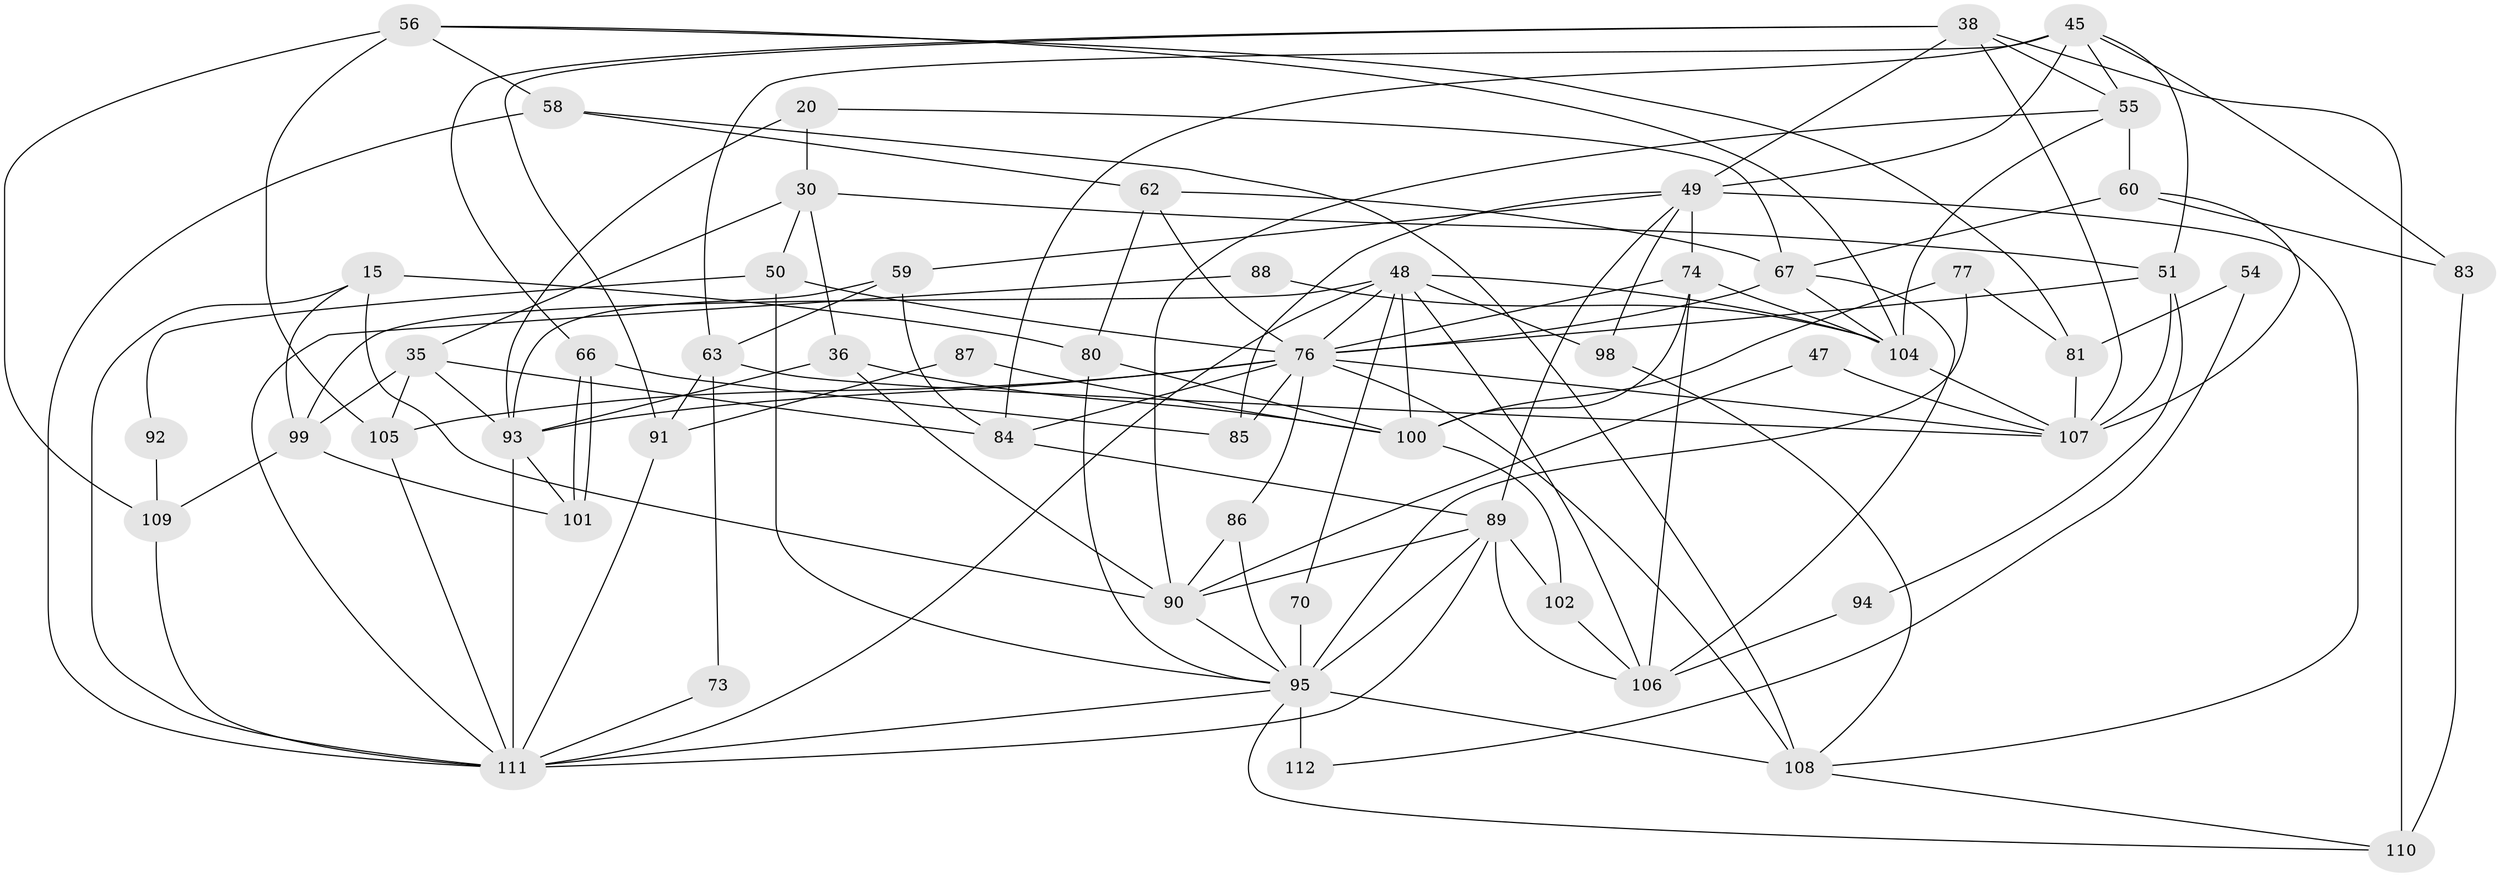 // original degree distribution, {4: 0.1875, 3: 0.33035714285714285, 6: 0.11607142857142858, 2: 0.11607142857142858, 5: 0.21428571428571427, 7: 0.026785714285714284, 8: 0.008928571428571428}
// Generated by graph-tools (version 1.1) at 2025/52/03/09/25 04:52:08]
// undirected, 56 vertices, 134 edges
graph export_dot {
graph [start="1"]
  node [color=gray90,style=filled];
  15;
  20;
  30;
  35 [super="+16"];
  36 [super="+19"];
  38 [super="+11"];
  45;
  47;
  48 [super="+4+1+46"];
  49 [super="+3+8"];
  50;
  51;
  54;
  55 [super="+22"];
  56;
  58 [super="+29"];
  59 [super="+10"];
  60;
  62 [super="+39"];
  63 [super="+43"];
  66;
  67 [super="+23+57"];
  70;
  73;
  74 [super="+6"];
  76 [super="+5+12+14+13+64"];
  77 [super="+37"];
  80 [super="+71"];
  81;
  83;
  84;
  85;
  86;
  87;
  88;
  89 [super="+26"];
  90 [super="+61"];
  91;
  92;
  93 [super="+28+44+32"];
  94;
  95 [super="+53+69"];
  98 [super="+41"];
  99 [super="+96"];
  100 [super="+24+72"];
  101;
  102;
  104 [super="+17+82"];
  105 [super="+68"];
  106 [super="+103+79"];
  107 [super="+75+78"];
  108 [super="+97"];
  109;
  110;
  111 [super="+65+52"];
  112;
  15 -- 80;
  15 -- 111;
  15 -- 99;
  15 -- 90;
  20 -- 30;
  20 -- 93;
  20 -- 67;
  30 -- 50;
  30 -- 51;
  30 -- 36;
  30 -- 35;
  35 -- 84;
  35 -- 93;
  35 -- 99;
  35 -- 105;
  36 -- 90;
  36 -- 93;
  36 -- 100;
  38 -- 110 [weight=2];
  38 -- 55;
  38 -- 66;
  38 -- 91;
  38 -- 49 [weight=2];
  38 -- 107;
  45 -- 83;
  45 -- 84;
  45 -- 51;
  45 -- 55;
  45 -- 63;
  45 -- 49;
  47 -- 107;
  47 -- 90;
  48 -- 98 [weight=2];
  48 -- 99;
  48 -- 70;
  48 -- 106 [weight=2];
  48 -- 111 [weight=2];
  48 -- 104;
  48 -- 76 [weight=2];
  48 -- 100;
  49 -- 74;
  49 -- 89 [weight=2];
  49 -- 98;
  49 -- 59;
  49 -- 85;
  49 -- 108 [weight=2];
  50 -- 95;
  50 -- 92;
  50 -- 76;
  51 -- 94;
  51 -- 107 [weight=2];
  51 -- 76;
  54 -- 81;
  54 -- 112;
  55 -- 60;
  55 -- 104 [weight=2];
  55 -- 90;
  56 -- 58;
  56 -- 81;
  56 -- 104;
  56 -- 105 [weight=2];
  56 -- 109;
  58 -- 62;
  58 -- 111 [weight=3];
  58 -- 108;
  59 -- 63;
  59 -- 84;
  59 -- 93;
  60 -- 83;
  60 -- 107;
  60 -- 67 [weight=2];
  62 -- 80 [weight=2];
  62 -- 76 [weight=2];
  62 -- 67;
  63 -- 73;
  63 -- 91;
  63 -- 107;
  66 -- 85;
  66 -- 101;
  66 -- 101;
  67 -- 106 [weight=2];
  67 -- 104;
  67 -- 76;
  70 -- 95;
  73 -- 111;
  74 -- 106;
  74 -- 100;
  74 -- 76;
  74 -- 104;
  76 -- 86;
  76 -- 105;
  76 -- 93 [weight=2];
  76 -- 84;
  76 -- 108 [weight=3];
  76 -- 107 [weight=2];
  76 -- 85;
  77 -- 81;
  77 -- 100 [weight=3];
  77 -- 95;
  80 -- 100 [weight=2];
  80 -- 95;
  81 -- 107;
  83 -- 110;
  84 -- 89;
  86 -- 90;
  86 -- 95;
  87 -- 91;
  87 -- 100;
  88 -- 111;
  88 -- 104;
  89 -- 90 [weight=2];
  89 -- 102;
  89 -- 106;
  89 -- 111 [weight=2];
  89 -- 95;
  90 -- 95;
  91 -- 111;
  92 -- 109;
  93 -- 101;
  93 -- 111 [weight=2];
  94 -- 106;
  95 -- 112 [weight=4];
  95 -- 110;
  95 -- 108;
  95 -- 111;
  98 -- 108;
  99 -- 101 [weight=2];
  99 -- 109;
  100 -- 102;
  102 -- 106;
  104 -- 107;
  105 -- 111;
  108 -- 110;
  109 -- 111;
}
